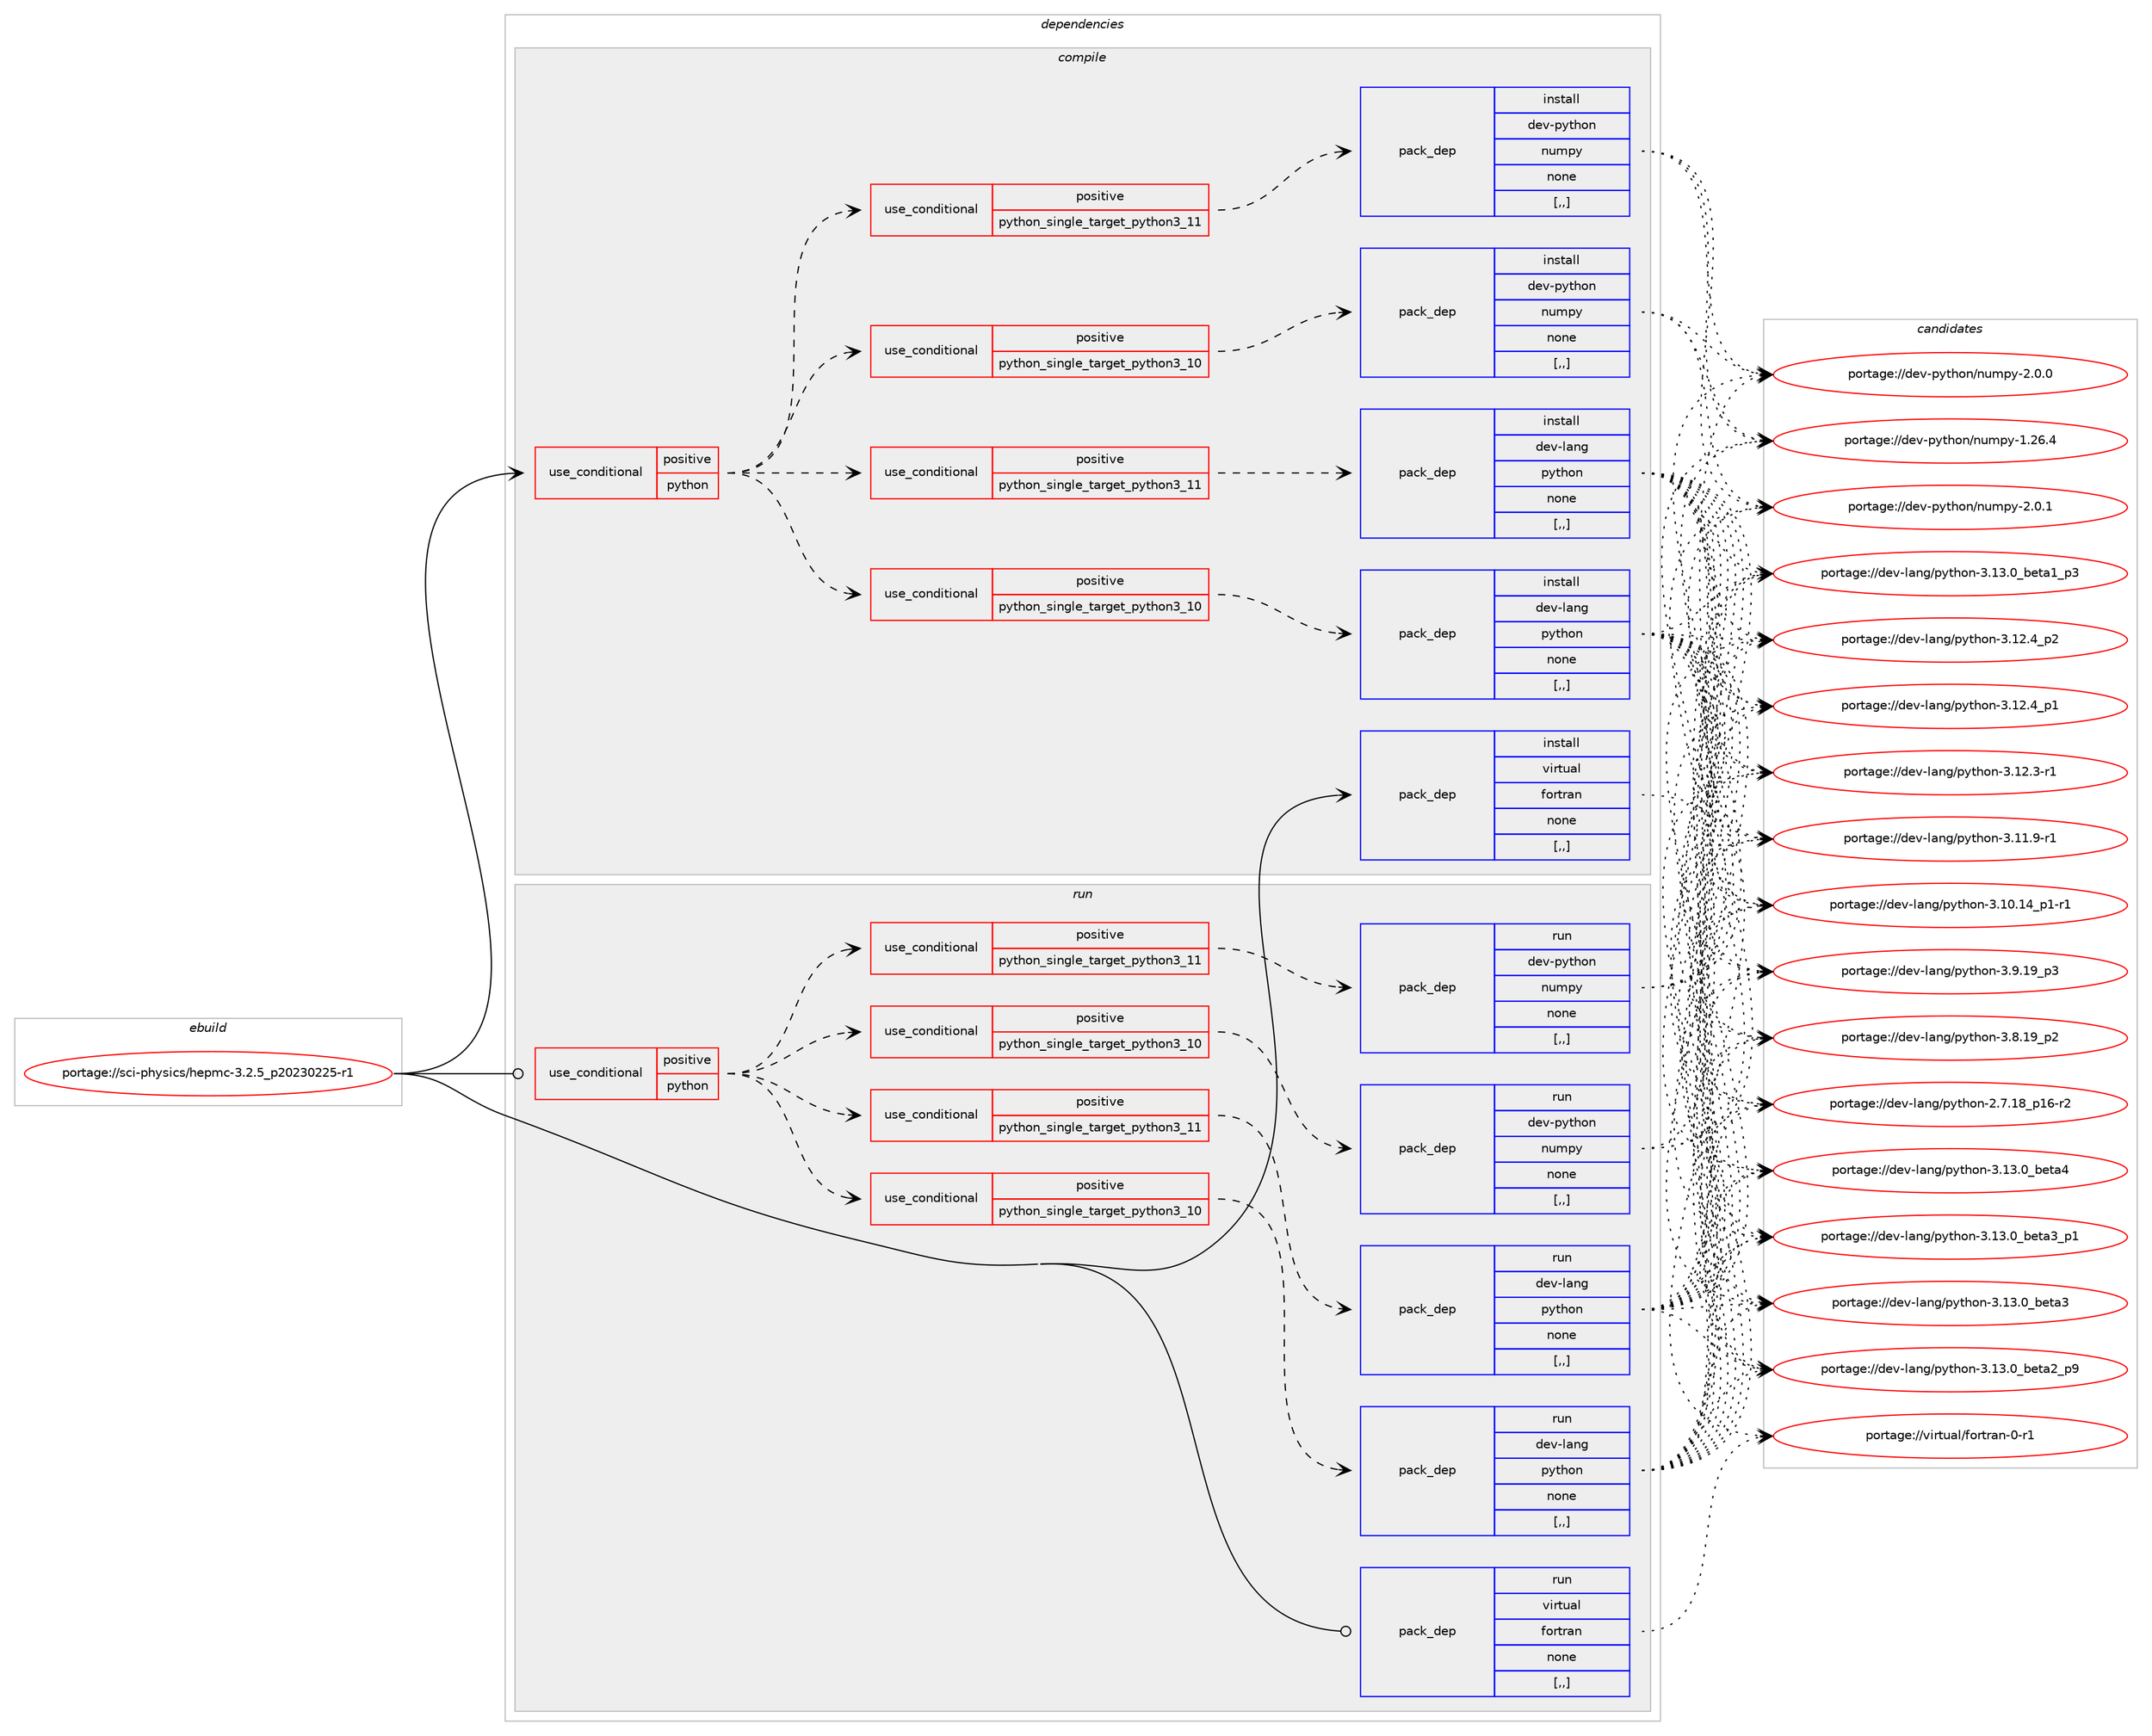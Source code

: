digraph prolog {

# *************
# Graph options
# *************

newrank=true;
concentrate=true;
compound=true;
graph [rankdir=LR,fontname=Helvetica,fontsize=10,ranksep=1.5];#, ranksep=2.5, nodesep=0.2];
edge  [arrowhead=vee];
node  [fontname=Helvetica,fontsize=10];

# **********
# The ebuild
# **********

subgraph cluster_leftcol {
color=gray;
label=<<i>ebuild</i>>;
id [label="portage://sci-physics/hepmc-3.2.5_p20230225-r1", color=red, width=4, href="../sci-physics/hepmc-3.2.5_p20230225-r1.svg"];
}

# ****************
# The dependencies
# ****************

subgraph cluster_midcol {
color=gray;
label=<<i>dependencies</i>>;
subgraph cluster_compile {
fillcolor="#eeeeee";
style=filled;
label=<<i>compile</i>>;
subgraph cond109076 {
dependency411077 [label=<<TABLE BORDER="0" CELLBORDER="1" CELLSPACING="0" CELLPADDING="4"><TR><TD ROWSPAN="3" CELLPADDING="10">use_conditional</TD></TR><TR><TD>positive</TD></TR><TR><TD>python</TD></TR></TABLE>>, shape=none, color=red];
subgraph cond109077 {
dependency411078 [label=<<TABLE BORDER="0" CELLBORDER="1" CELLSPACING="0" CELLPADDING="4"><TR><TD ROWSPAN="3" CELLPADDING="10">use_conditional</TD></TR><TR><TD>positive</TD></TR><TR><TD>python_single_target_python3_10</TD></TR></TABLE>>, shape=none, color=red];
subgraph pack299099 {
dependency411079 [label=<<TABLE BORDER="0" CELLBORDER="1" CELLSPACING="0" CELLPADDING="4" WIDTH="220"><TR><TD ROWSPAN="6" CELLPADDING="30">pack_dep</TD></TR><TR><TD WIDTH="110">install</TD></TR><TR><TD>dev-lang</TD></TR><TR><TD>python</TD></TR><TR><TD>none</TD></TR><TR><TD>[,,]</TD></TR></TABLE>>, shape=none, color=blue];
}
dependency411078:e -> dependency411079:w [weight=20,style="dashed",arrowhead="vee"];
}
dependency411077:e -> dependency411078:w [weight=20,style="dashed",arrowhead="vee"];
subgraph cond109078 {
dependency411080 [label=<<TABLE BORDER="0" CELLBORDER="1" CELLSPACING="0" CELLPADDING="4"><TR><TD ROWSPAN="3" CELLPADDING="10">use_conditional</TD></TR><TR><TD>positive</TD></TR><TR><TD>python_single_target_python3_11</TD></TR></TABLE>>, shape=none, color=red];
subgraph pack299100 {
dependency411081 [label=<<TABLE BORDER="0" CELLBORDER="1" CELLSPACING="0" CELLPADDING="4" WIDTH="220"><TR><TD ROWSPAN="6" CELLPADDING="30">pack_dep</TD></TR><TR><TD WIDTH="110">install</TD></TR><TR><TD>dev-lang</TD></TR><TR><TD>python</TD></TR><TR><TD>none</TD></TR><TR><TD>[,,]</TD></TR></TABLE>>, shape=none, color=blue];
}
dependency411080:e -> dependency411081:w [weight=20,style="dashed",arrowhead="vee"];
}
dependency411077:e -> dependency411080:w [weight=20,style="dashed",arrowhead="vee"];
subgraph cond109079 {
dependency411082 [label=<<TABLE BORDER="0" CELLBORDER="1" CELLSPACING="0" CELLPADDING="4"><TR><TD ROWSPAN="3" CELLPADDING="10">use_conditional</TD></TR><TR><TD>positive</TD></TR><TR><TD>python_single_target_python3_10</TD></TR></TABLE>>, shape=none, color=red];
subgraph pack299101 {
dependency411083 [label=<<TABLE BORDER="0" CELLBORDER="1" CELLSPACING="0" CELLPADDING="4" WIDTH="220"><TR><TD ROWSPAN="6" CELLPADDING="30">pack_dep</TD></TR><TR><TD WIDTH="110">install</TD></TR><TR><TD>dev-python</TD></TR><TR><TD>numpy</TD></TR><TR><TD>none</TD></TR><TR><TD>[,,]</TD></TR></TABLE>>, shape=none, color=blue];
}
dependency411082:e -> dependency411083:w [weight=20,style="dashed",arrowhead="vee"];
}
dependency411077:e -> dependency411082:w [weight=20,style="dashed",arrowhead="vee"];
subgraph cond109080 {
dependency411084 [label=<<TABLE BORDER="0" CELLBORDER="1" CELLSPACING="0" CELLPADDING="4"><TR><TD ROWSPAN="3" CELLPADDING="10">use_conditional</TD></TR><TR><TD>positive</TD></TR><TR><TD>python_single_target_python3_11</TD></TR></TABLE>>, shape=none, color=red];
subgraph pack299102 {
dependency411085 [label=<<TABLE BORDER="0" CELLBORDER="1" CELLSPACING="0" CELLPADDING="4" WIDTH="220"><TR><TD ROWSPAN="6" CELLPADDING="30">pack_dep</TD></TR><TR><TD WIDTH="110">install</TD></TR><TR><TD>dev-python</TD></TR><TR><TD>numpy</TD></TR><TR><TD>none</TD></TR><TR><TD>[,,]</TD></TR></TABLE>>, shape=none, color=blue];
}
dependency411084:e -> dependency411085:w [weight=20,style="dashed",arrowhead="vee"];
}
dependency411077:e -> dependency411084:w [weight=20,style="dashed",arrowhead="vee"];
}
id:e -> dependency411077:w [weight=20,style="solid",arrowhead="vee"];
subgraph pack299103 {
dependency411086 [label=<<TABLE BORDER="0" CELLBORDER="1" CELLSPACING="0" CELLPADDING="4" WIDTH="220"><TR><TD ROWSPAN="6" CELLPADDING="30">pack_dep</TD></TR><TR><TD WIDTH="110">install</TD></TR><TR><TD>virtual</TD></TR><TR><TD>fortran</TD></TR><TR><TD>none</TD></TR><TR><TD>[,,]</TD></TR></TABLE>>, shape=none, color=blue];
}
id:e -> dependency411086:w [weight=20,style="solid",arrowhead="vee"];
}
subgraph cluster_compileandrun {
fillcolor="#eeeeee";
style=filled;
label=<<i>compile and run</i>>;
}
subgraph cluster_run {
fillcolor="#eeeeee";
style=filled;
label=<<i>run</i>>;
subgraph cond109081 {
dependency411087 [label=<<TABLE BORDER="0" CELLBORDER="1" CELLSPACING="0" CELLPADDING="4"><TR><TD ROWSPAN="3" CELLPADDING="10">use_conditional</TD></TR><TR><TD>positive</TD></TR><TR><TD>python</TD></TR></TABLE>>, shape=none, color=red];
subgraph cond109082 {
dependency411088 [label=<<TABLE BORDER="0" CELLBORDER="1" CELLSPACING="0" CELLPADDING="4"><TR><TD ROWSPAN="3" CELLPADDING="10">use_conditional</TD></TR><TR><TD>positive</TD></TR><TR><TD>python_single_target_python3_10</TD></TR></TABLE>>, shape=none, color=red];
subgraph pack299104 {
dependency411089 [label=<<TABLE BORDER="0" CELLBORDER="1" CELLSPACING="0" CELLPADDING="4" WIDTH="220"><TR><TD ROWSPAN="6" CELLPADDING="30">pack_dep</TD></TR><TR><TD WIDTH="110">run</TD></TR><TR><TD>dev-lang</TD></TR><TR><TD>python</TD></TR><TR><TD>none</TD></TR><TR><TD>[,,]</TD></TR></TABLE>>, shape=none, color=blue];
}
dependency411088:e -> dependency411089:w [weight=20,style="dashed",arrowhead="vee"];
}
dependency411087:e -> dependency411088:w [weight=20,style="dashed",arrowhead="vee"];
subgraph cond109083 {
dependency411090 [label=<<TABLE BORDER="0" CELLBORDER="1" CELLSPACING="0" CELLPADDING="4"><TR><TD ROWSPAN="3" CELLPADDING="10">use_conditional</TD></TR><TR><TD>positive</TD></TR><TR><TD>python_single_target_python3_11</TD></TR></TABLE>>, shape=none, color=red];
subgraph pack299105 {
dependency411091 [label=<<TABLE BORDER="0" CELLBORDER="1" CELLSPACING="0" CELLPADDING="4" WIDTH="220"><TR><TD ROWSPAN="6" CELLPADDING="30">pack_dep</TD></TR><TR><TD WIDTH="110">run</TD></TR><TR><TD>dev-lang</TD></TR><TR><TD>python</TD></TR><TR><TD>none</TD></TR><TR><TD>[,,]</TD></TR></TABLE>>, shape=none, color=blue];
}
dependency411090:e -> dependency411091:w [weight=20,style="dashed",arrowhead="vee"];
}
dependency411087:e -> dependency411090:w [weight=20,style="dashed",arrowhead="vee"];
subgraph cond109084 {
dependency411092 [label=<<TABLE BORDER="0" CELLBORDER="1" CELLSPACING="0" CELLPADDING="4"><TR><TD ROWSPAN="3" CELLPADDING="10">use_conditional</TD></TR><TR><TD>positive</TD></TR><TR><TD>python_single_target_python3_10</TD></TR></TABLE>>, shape=none, color=red];
subgraph pack299106 {
dependency411093 [label=<<TABLE BORDER="0" CELLBORDER="1" CELLSPACING="0" CELLPADDING="4" WIDTH="220"><TR><TD ROWSPAN="6" CELLPADDING="30">pack_dep</TD></TR><TR><TD WIDTH="110">run</TD></TR><TR><TD>dev-python</TD></TR><TR><TD>numpy</TD></TR><TR><TD>none</TD></TR><TR><TD>[,,]</TD></TR></TABLE>>, shape=none, color=blue];
}
dependency411092:e -> dependency411093:w [weight=20,style="dashed",arrowhead="vee"];
}
dependency411087:e -> dependency411092:w [weight=20,style="dashed",arrowhead="vee"];
subgraph cond109085 {
dependency411094 [label=<<TABLE BORDER="0" CELLBORDER="1" CELLSPACING="0" CELLPADDING="4"><TR><TD ROWSPAN="3" CELLPADDING="10">use_conditional</TD></TR><TR><TD>positive</TD></TR><TR><TD>python_single_target_python3_11</TD></TR></TABLE>>, shape=none, color=red];
subgraph pack299107 {
dependency411095 [label=<<TABLE BORDER="0" CELLBORDER="1" CELLSPACING="0" CELLPADDING="4" WIDTH="220"><TR><TD ROWSPAN="6" CELLPADDING="30">pack_dep</TD></TR><TR><TD WIDTH="110">run</TD></TR><TR><TD>dev-python</TD></TR><TR><TD>numpy</TD></TR><TR><TD>none</TD></TR><TR><TD>[,,]</TD></TR></TABLE>>, shape=none, color=blue];
}
dependency411094:e -> dependency411095:w [weight=20,style="dashed",arrowhead="vee"];
}
dependency411087:e -> dependency411094:w [weight=20,style="dashed",arrowhead="vee"];
}
id:e -> dependency411087:w [weight=20,style="solid",arrowhead="odot"];
subgraph pack299108 {
dependency411096 [label=<<TABLE BORDER="0" CELLBORDER="1" CELLSPACING="0" CELLPADDING="4" WIDTH="220"><TR><TD ROWSPAN="6" CELLPADDING="30">pack_dep</TD></TR><TR><TD WIDTH="110">run</TD></TR><TR><TD>virtual</TD></TR><TR><TD>fortran</TD></TR><TR><TD>none</TD></TR><TR><TD>[,,]</TD></TR></TABLE>>, shape=none, color=blue];
}
id:e -> dependency411096:w [weight=20,style="solid",arrowhead="odot"];
}
}

# **************
# The candidates
# **************

subgraph cluster_choices {
rank=same;
color=gray;
label=<<i>candidates</i>>;

subgraph choice299099 {
color=black;
nodesep=1;
choice1001011184510897110103471121211161041111104551464951464895981011169752 [label="portage://dev-lang/python-3.13.0_beta4", color=red, width=4,href="../dev-lang/python-3.13.0_beta4.svg"];
choice10010111845108971101034711212111610411111045514649514648959810111697519511249 [label="portage://dev-lang/python-3.13.0_beta3_p1", color=red, width=4,href="../dev-lang/python-3.13.0_beta3_p1.svg"];
choice1001011184510897110103471121211161041111104551464951464895981011169751 [label="portage://dev-lang/python-3.13.0_beta3", color=red, width=4,href="../dev-lang/python-3.13.0_beta3.svg"];
choice10010111845108971101034711212111610411111045514649514648959810111697509511257 [label="portage://dev-lang/python-3.13.0_beta2_p9", color=red, width=4,href="../dev-lang/python-3.13.0_beta2_p9.svg"];
choice10010111845108971101034711212111610411111045514649514648959810111697499511251 [label="portage://dev-lang/python-3.13.0_beta1_p3", color=red, width=4,href="../dev-lang/python-3.13.0_beta1_p3.svg"];
choice100101118451089711010347112121116104111110455146495046529511250 [label="portage://dev-lang/python-3.12.4_p2", color=red, width=4,href="../dev-lang/python-3.12.4_p2.svg"];
choice100101118451089711010347112121116104111110455146495046529511249 [label="portage://dev-lang/python-3.12.4_p1", color=red, width=4,href="../dev-lang/python-3.12.4_p1.svg"];
choice100101118451089711010347112121116104111110455146495046514511449 [label="portage://dev-lang/python-3.12.3-r1", color=red, width=4,href="../dev-lang/python-3.12.3-r1.svg"];
choice100101118451089711010347112121116104111110455146494946574511449 [label="portage://dev-lang/python-3.11.9-r1", color=red, width=4,href="../dev-lang/python-3.11.9-r1.svg"];
choice100101118451089711010347112121116104111110455146494846495295112494511449 [label="portage://dev-lang/python-3.10.14_p1-r1", color=red, width=4,href="../dev-lang/python-3.10.14_p1-r1.svg"];
choice100101118451089711010347112121116104111110455146574649579511251 [label="portage://dev-lang/python-3.9.19_p3", color=red, width=4,href="../dev-lang/python-3.9.19_p3.svg"];
choice100101118451089711010347112121116104111110455146564649579511250 [label="portage://dev-lang/python-3.8.19_p2", color=red, width=4,href="../dev-lang/python-3.8.19_p2.svg"];
choice100101118451089711010347112121116104111110455046554649569511249544511450 [label="portage://dev-lang/python-2.7.18_p16-r2", color=red, width=4,href="../dev-lang/python-2.7.18_p16-r2.svg"];
dependency411079:e -> choice1001011184510897110103471121211161041111104551464951464895981011169752:w [style=dotted,weight="100"];
dependency411079:e -> choice10010111845108971101034711212111610411111045514649514648959810111697519511249:w [style=dotted,weight="100"];
dependency411079:e -> choice1001011184510897110103471121211161041111104551464951464895981011169751:w [style=dotted,weight="100"];
dependency411079:e -> choice10010111845108971101034711212111610411111045514649514648959810111697509511257:w [style=dotted,weight="100"];
dependency411079:e -> choice10010111845108971101034711212111610411111045514649514648959810111697499511251:w [style=dotted,weight="100"];
dependency411079:e -> choice100101118451089711010347112121116104111110455146495046529511250:w [style=dotted,weight="100"];
dependency411079:e -> choice100101118451089711010347112121116104111110455146495046529511249:w [style=dotted,weight="100"];
dependency411079:e -> choice100101118451089711010347112121116104111110455146495046514511449:w [style=dotted,weight="100"];
dependency411079:e -> choice100101118451089711010347112121116104111110455146494946574511449:w [style=dotted,weight="100"];
dependency411079:e -> choice100101118451089711010347112121116104111110455146494846495295112494511449:w [style=dotted,weight="100"];
dependency411079:e -> choice100101118451089711010347112121116104111110455146574649579511251:w [style=dotted,weight="100"];
dependency411079:e -> choice100101118451089711010347112121116104111110455146564649579511250:w [style=dotted,weight="100"];
dependency411079:e -> choice100101118451089711010347112121116104111110455046554649569511249544511450:w [style=dotted,weight="100"];
}
subgraph choice299100 {
color=black;
nodesep=1;
choice1001011184510897110103471121211161041111104551464951464895981011169752 [label="portage://dev-lang/python-3.13.0_beta4", color=red, width=4,href="../dev-lang/python-3.13.0_beta4.svg"];
choice10010111845108971101034711212111610411111045514649514648959810111697519511249 [label="portage://dev-lang/python-3.13.0_beta3_p1", color=red, width=4,href="../dev-lang/python-3.13.0_beta3_p1.svg"];
choice1001011184510897110103471121211161041111104551464951464895981011169751 [label="portage://dev-lang/python-3.13.0_beta3", color=red, width=4,href="../dev-lang/python-3.13.0_beta3.svg"];
choice10010111845108971101034711212111610411111045514649514648959810111697509511257 [label="portage://dev-lang/python-3.13.0_beta2_p9", color=red, width=4,href="../dev-lang/python-3.13.0_beta2_p9.svg"];
choice10010111845108971101034711212111610411111045514649514648959810111697499511251 [label="portage://dev-lang/python-3.13.0_beta1_p3", color=red, width=4,href="../dev-lang/python-3.13.0_beta1_p3.svg"];
choice100101118451089711010347112121116104111110455146495046529511250 [label="portage://dev-lang/python-3.12.4_p2", color=red, width=4,href="../dev-lang/python-3.12.4_p2.svg"];
choice100101118451089711010347112121116104111110455146495046529511249 [label="portage://dev-lang/python-3.12.4_p1", color=red, width=4,href="../dev-lang/python-3.12.4_p1.svg"];
choice100101118451089711010347112121116104111110455146495046514511449 [label="portage://dev-lang/python-3.12.3-r1", color=red, width=4,href="../dev-lang/python-3.12.3-r1.svg"];
choice100101118451089711010347112121116104111110455146494946574511449 [label="portage://dev-lang/python-3.11.9-r1", color=red, width=4,href="../dev-lang/python-3.11.9-r1.svg"];
choice100101118451089711010347112121116104111110455146494846495295112494511449 [label="portage://dev-lang/python-3.10.14_p1-r1", color=red, width=4,href="../dev-lang/python-3.10.14_p1-r1.svg"];
choice100101118451089711010347112121116104111110455146574649579511251 [label="portage://dev-lang/python-3.9.19_p3", color=red, width=4,href="../dev-lang/python-3.9.19_p3.svg"];
choice100101118451089711010347112121116104111110455146564649579511250 [label="portage://dev-lang/python-3.8.19_p2", color=red, width=4,href="../dev-lang/python-3.8.19_p2.svg"];
choice100101118451089711010347112121116104111110455046554649569511249544511450 [label="portage://dev-lang/python-2.7.18_p16-r2", color=red, width=4,href="../dev-lang/python-2.7.18_p16-r2.svg"];
dependency411081:e -> choice1001011184510897110103471121211161041111104551464951464895981011169752:w [style=dotted,weight="100"];
dependency411081:e -> choice10010111845108971101034711212111610411111045514649514648959810111697519511249:w [style=dotted,weight="100"];
dependency411081:e -> choice1001011184510897110103471121211161041111104551464951464895981011169751:w [style=dotted,weight="100"];
dependency411081:e -> choice10010111845108971101034711212111610411111045514649514648959810111697509511257:w [style=dotted,weight="100"];
dependency411081:e -> choice10010111845108971101034711212111610411111045514649514648959810111697499511251:w [style=dotted,weight="100"];
dependency411081:e -> choice100101118451089711010347112121116104111110455146495046529511250:w [style=dotted,weight="100"];
dependency411081:e -> choice100101118451089711010347112121116104111110455146495046529511249:w [style=dotted,weight="100"];
dependency411081:e -> choice100101118451089711010347112121116104111110455146495046514511449:w [style=dotted,weight="100"];
dependency411081:e -> choice100101118451089711010347112121116104111110455146494946574511449:w [style=dotted,weight="100"];
dependency411081:e -> choice100101118451089711010347112121116104111110455146494846495295112494511449:w [style=dotted,weight="100"];
dependency411081:e -> choice100101118451089711010347112121116104111110455146574649579511251:w [style=dotted,weight="100"];
dependency411081:e -> choice100101118451089711010347112121116104111110455146564649579511250:w [style=dotted,weight="100"];
dependency411081:e -> choice100101118451089711010347112121116104111110455046554649569511249544511450:w [style=dotted,weight="100"];
}
subgraph choice299101 {
color=black;
nodesep=1;
choice1001011184511212111610411111047110117109112121455046484649 [label="portage://dev-python/numpy-2.0.1", color=red, width=4,href="../dev-python/numpy-2.0.1.svg"];
choice1001011184511212111610411111047110117109112121455046484648 [label="portage://dev-python/numpy-2.0.0", color=red, width=4,href="../dev-python/numpy-2.0.0.svg"];
choice100101118451121211161041111104711011710911212145494650544652 [label="portage://dev-python/numpy-1.26.4", color=red, width=4,href="../dev-python/numpy-1.26.4.svg"];
dependency411083:e -> choice1001011184511212111610411111047110117109112121455046484649:w [style=dotted,weight="100"];
dependency411083:e -> choice1001011184511212111610411111047110117109112121455046484648:w [style=dotted,weight="100"];
dependency411083:e -> choice100101118451121211161041111104711011710911212145494650544652:w [style=dotted,weight="100"];
}
subgraph choice299102 {
color=black;
nodesep=1;
choice1001011184511212111610411111047110117109112121455046484649 [label="portage://dev-python/numpy-2.0.1", color=red, width=4,href="../dev-python/numpy-2.0.1.svg"];
choice1001011184511212111610411111047110117109112121455046484648 [label="portage://dev-python/numpy-2.0.0", color=red, width=4,href="../dev-python/numpy-2.0.0.svg"];
choice100101118451121211161041111104711011710911212145494650544652 [label="portage://dev-python/numpy-1.26.4", color=red, width=4,href="../dev-python/numpy-1.26.4.svg"];
dependency411085:e -> choice1001011184511212111610411111047110117109112121455046484649:w [style=dotted,weight="100"];
dependency411085:e -> choice1001011184511212111610411111047110117109112121455046484648:w [style=dotted,weight="100"];
dependency411085:e -> choice100101118451121211161041111104711011710911212145494650544652:w [style=dotted,weight="100"];
}
subgraph choice299103 {
color=black;
nodesep=1;
choice11810511411611797108471021111141161149711045484511449 [label="portage://virtual/fortran-0-r1", color=red, width=4,href="../virtual/fortran-0-r1.svg"];
dependency411086:e -> choice11810511411611797108471021111141161149711045484511449:w [style=dotted,weight="100"];
}
subgraph choice299104 {
color=black;
nodesep=1;
choice1001011184510897110103471121211161041111104551464951464895981011169752 [label="portage://dev-lang/python-3.13.0_beta4", color=red, width=4,href="../dev-lang/python-3.13.0_beta4.svg"];
choice10010111845108971101034711212111610411111045514649514648959810111697519511249 [label="portage://dev-lang/python-3.13.0_beta3_p1", color=red, width=4,href="../dev-lang/python-3.13.0_beta3_p1.svg"];
choice1001011184510897110103471121211161041111104551464951464895981011169751 [label="portage://dev-lang/python-3.13.0_beta3", color=red, width=4,href="../dev-lang/python-3.13.0_beta3.svg"];
choice10010111845108971101034711212111610411111045514649514648959810111697509511257 [label="portage://dev-lang/python-3.13.0_beta2_p9", color=red, width=4,href="../dev-lang/python-3.13.0_beta2_p9.svg"];
choice10010111845108971101034711212111610411111045514649514648959810111697499511251 [label="portage://dev-lang/python-3.13.0_beta1_p3", color=red, width=4,href="../dev-lang/python-3.13.0_beta1_p3.svg"];
choice100101118451089711010347112121116104111110455146495046529511250 [label="portage://dev-lang/python-3.12.4_p2", color=red, width=4,href="../dev-lang/python-3.12.4_p2.svg"];
choice100101118451089711010347112121116104111110455146495046529511249 [label="portage://dev-lang/python-3.12.4_p1", color=red, width=4,href="../dev-lang/python-3.12.4_p1.svg"];
choice100101118451089711010347112121116104111110455146495046514511449 [label="portage://dev-lang/python-3.12.3-r1", color=red, width=4,href="../dev-lang/python-3.12.3-r1.svg"];
choice100101118451089711010347112121116104111110455146494946574511449 [label="portage://dev-lang/python-3.11.9-r1", color=red, width=4,href="../dev-lang/python-3.11.9-r1.svg"];
choice100101118451089711010347112121116104111110455146494846495295112494511449 [label="portage://dev-lang/python-3.10.14_p1-r1", color=red, width=4,href="../dev-lang/python-3.10.14_p1-r1.svg"];
choice100101118451089711010347112121116104111110455146574649579511251 [label="portage://dev-lang/python-3.9.19_p3", color=red, width=4,href="../dev-lang/python-3.9.19_p3.svg"];
choice100101118451089711010347112121116104111110455146564649579511250 [label="portage://dev-lang/python-3.8.19_p2", color=red, width=4,href="../dev-lang/python-3.8.19_p2.svg"];
choice100101118451089711010347112121116104111110455046554649569511249544511450 [label="portage://dev-lang/python-2.7.18_p16-r2", color=red, width=4,href="../dev-lang/python-2.7.18_p16-r2.svg"];
dependency411089:e -> choice1001011184510897110103471121211161041111104551464951464895981011169752:w [style=dotted,weight="100"];
dependency411089:e -> choice10010111845108971101034711212111610411111045514649514648959810111697519511249:w [style=dotted,weight="100"];
dependency411089:e -> choice1001011184510897110103471121211161041111104551464951464895981011169751:w [style=dotted,weight="100"];
dependency411089:e -> choice10010111845108971101034711212111610411111045514649514648959810111697509511257:w [style=dotted,weight="100"];
dependency411089:e -> choice10010111845108971101034711212111610411111045514649514648959810111697499511251:w [style=dotted,weight="100"];
dependency411089:e -> choice100101118451089711010347112121116104111110455146495046529511250:w [style=dotted,weight="100"];
dependency411089:e -> choice100101118451089711010347112121116104111110455146495046529511249:w [style=dotted,weight="100"];
dependency411089:e -> choice100101118451089711010347112121116104111110455146495046514511449:w [style=dotted,weight="100"];
dependency411089:e -> choice100101118451089711010347112121116104111110455146494946574511449:w [style=dotted,weight="100"];
dependency411089:e -> choice100101118451089711010347112121116104111110455146494846495295112494511449:w [style=dotted,weight="100"];
dependency411089:e -> choice100101118451089711010347112121116104111110455146574649579511251:w [style=dotted,weight="100"];
dependency411089:e -> choice100101118451089711010347112121116104111110455146564649579511250:w [style=dotted,weight="100"];
dependency411089:e -> choice100101118451089711010347112121116104111110455046554649569511249544511450:w [style=dotted,weight="100"];
}
subgraph choice299105 {
color=black;
nodesep=1;
choice1001011184510897110103471121211161041111104551464951464895981011169752 [label="portage://dev-lang/python-3.13.0_beta4", color=red, width=4,href="../dev-lang/python-3.13.0_beta4.svg"];
choice10010111845108971101034711212111610411111045514649514648959810111697519511249 [label="portage://dev-lang/python-3.13.0_beta3_p1", color=red, width=4,href="../dev-lang/python-3.13.0_beta3_p1.svg"];
choice1001011184510897110103471121211161041111104551464951464895981011169751 [label="portage://dev-lang/python-3.13.0_beta3", color=red, width=4,href="../dev-lang/python-3.13.0_beta3.svg"];
choice10010111845108971101034711212111610411111045514649514648959810111697509511257 [label="portage://dev-lang/python-3.13.0_beta2_p9", color=red, width=4,href="../dev-lang/python-3.13.0_beta2_p9.svg"];
choice10010111845108971101034711212111610411111045514649514648959810111697499511251 [label="portage://dev-lang/python-3.13.0_beta1_p3", color=red, width=4,href="../dev-lang/python-3.13.0_beta1_p3.svg"];
choice100101118451089711010347112121116104111110455146495046529511250 [label="portage://dev-lang/python-3.12.4_p2", color=red, width=4,href="../dev-lang/python-3.12.4_p2.svg"];
choice100101118451089711010347112121116104111110455146495046529511249 [label="portage://dev-lang/python-3.12.4_p1", color=red, width=4,href="../dev-lang/python-3.12.4_p1.svg"];
choice100101118451089711010347112121116104111110455146495046514511449 [label="portage://dev-lang/python-3.12.3-r1", color=red, width=4,href="../dev-lang/python-3.12.3-r1.svg"];
choice100101118451089711010347112121116104111110455146494946574511449 [label="portage://dev-lang/python-3.11.9-r1", color=red, width=4,href="../dev-lang/python-3.11.9-r1.svg"];
choice100101118451089711010347112121116104111110455146494846495295112494511449 [label="portage://dev-lang/python-3.10.14_p1-r1", color=red, width=4,href="../dev-lang/python-3.10.14_p1-r1.svg"];
choice100101118451089711010347112121116104111110455146574649579511251 [label="portage://dev-lang/python-3.9.19_p3", color=red, width=4,href="../dev-lang/python-3.9.19_p3.svg"];
choice100101118451089711010347112121116104111110455146564649579511250 [label="portage://dev-lang/python-3.8.19_p2", color=red, width=4,href="../dev-lang/python-3.8.19_p2.svg"];
choice100101118451089711010347112121116104111110455046554649569511249544511450 [label="portage://dev-lang/python-2.7.18_p16-r2", color=red, width=4,href="../dev-lang/python-2.7.18_p16-r2.svg"];
dependency411091:e -> choice1001011184510897110103471121211161041111104551464951464895981011169752:w [style=dotted,weight="100"];
dependency411091:e -> choice10010111845108971101034711212111610411111045514649514648959810111697519511249:w [style=dotted,weight="100"];
dependency411091:e -> choice1001011184510897110103471121211161041111104551464951464895981011169751:w [style=dotted,weight="100"];
dependency411091:e -> choice10010111845108971101034711212111610411111045514649514648959810111697509511257:w [style=dotted,weight="100"];
dependency411091:e -> choice10010111845108971101034711212111610411111045514649514648959810111697499511251:w [style=dotted,weight="100"];
dependency411091:e -> choice100101118451089711010347112121116104111110455146495046529511250:w [style=dotted,weight="100"];
dependency411091:e -> choice100101118451089711010347112121116104111110455146495046529511249:w [style=dotted,weight="100"];
dependency411091:e -> choice100101118451089711010347112121116104111110455146495046514511449:w [style=dotted,weight="100"];
dependency411091:e -> choice100101118451089711010347112121116104111110455146494946574511449:w [style=dotted,weight="100"];
dependency411091:e -> choice100101118451089711010347112121116104111110455146494846495295112494511449:w [style=dotted,weight="100"];
dependency411091:e -> choice100101118451089711010347112121116104111110455146574649579511251:w [style=dotted,weight="100"];
dependency411091:e -> choice100101118451089711010347112121116104111110455146564649579511250:w [style=dotted,weight="100"];
dependency411091:e -> choice100101118451089711010347112121116104111110455046554649569511249544511450:w [style=dotted,weight="100"];
}
subgraph choice299106 {
color=black;
nodesep=1;
choice1001011184511212111610411111047110117109112121455046484649 [label="portage://dev-python/numpy-2.0.1", color=red, width=4,href="../dev-python/numpy-2.0.1.svg"];
choice1001011184511212111610411111047110117109112121455046484648 [label="portage://dev-python/numpy-2.0.0", color=red, width=4,href="../dev-python/numpy-2.0.0.svg"];
choice100101118451121211161041111104711011710911212145494650544652 [label="portage://dev-python/numpy-1.26.4", color=red, width=4,href="../dev-python/numpy-1.26.4.svg"];
dependency411093:e -> choice1001011184511212111610411111047110117109112121455046484649:w [style=dotted,weight="100"];
dependency411093:e -> choice1001011184511212111610411111047110117109112121455046484648:w [style=dotted,weight="100"];
dependency411093:e -> choice100101118451121211161041111104711011710911212145494650544652:w [style=dotted,weight="100"];
}
subgraph choice299107 {
color=black;
nodesep=1;
choice1001011184511212111610411111047110117109112121455046484649 [label="portage://dev-python/numpy-2.0.1", color=red, width=4,href="../dev-python/numpy-2.0.1.svg"];
choice1001011184511212111610411111047110117109112121455046484648 [label="portage://dev-python/numpy-2.0.0", color=red, width=4,href="../dev-python/numpy-2.0.0.svg"];
choice100101118451121211161041111104711011710911212145494650544652 [label="portage://dev-python/numpy-1.26.4", color=red, width=4,href="../dev-python/numpy-1.26.4.svg"];
dependency411095:e -> choice1001011184511212111610411111047110117109112121455046484649:w [style=dotted,weight="100"];
dependency411095:e -> choice1001011184511212111610411111047110117109112121455046484648:w [style=dotted,weight="100"];
dependency411095:e -> choice100101118451121211161041111104711011710911212145494650544652:w [style=dotted,weight="100"];
}
subgraph choice299108 {
color=black;
nodesep=1;
choice11810511411611797108471021111141161149711045484511449 [label="portage://virtual/fortran-0-r1", color=red, width=4,href="../virtual/fortran-0-r1.svg"];
dependency411096:e -> choice11810511411611797108471021111141161149711045484511449:w [style=dotted,weight="100"];
}
}

}

